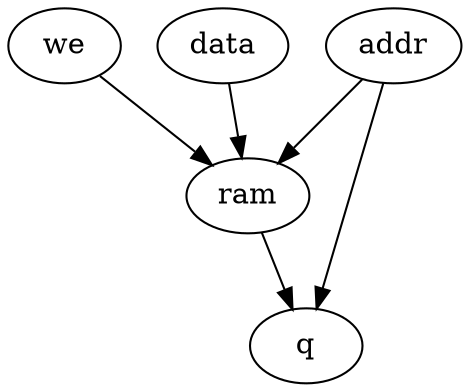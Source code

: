 strict digraph "" {
	we -> ram	[weight=1.0];
	ram -> q	[weight=1.0];
	data -> ram	[weight=1.0];
	addr -> q	[weight=1.0];
	addr -> ram	[weight=1.0];
}
